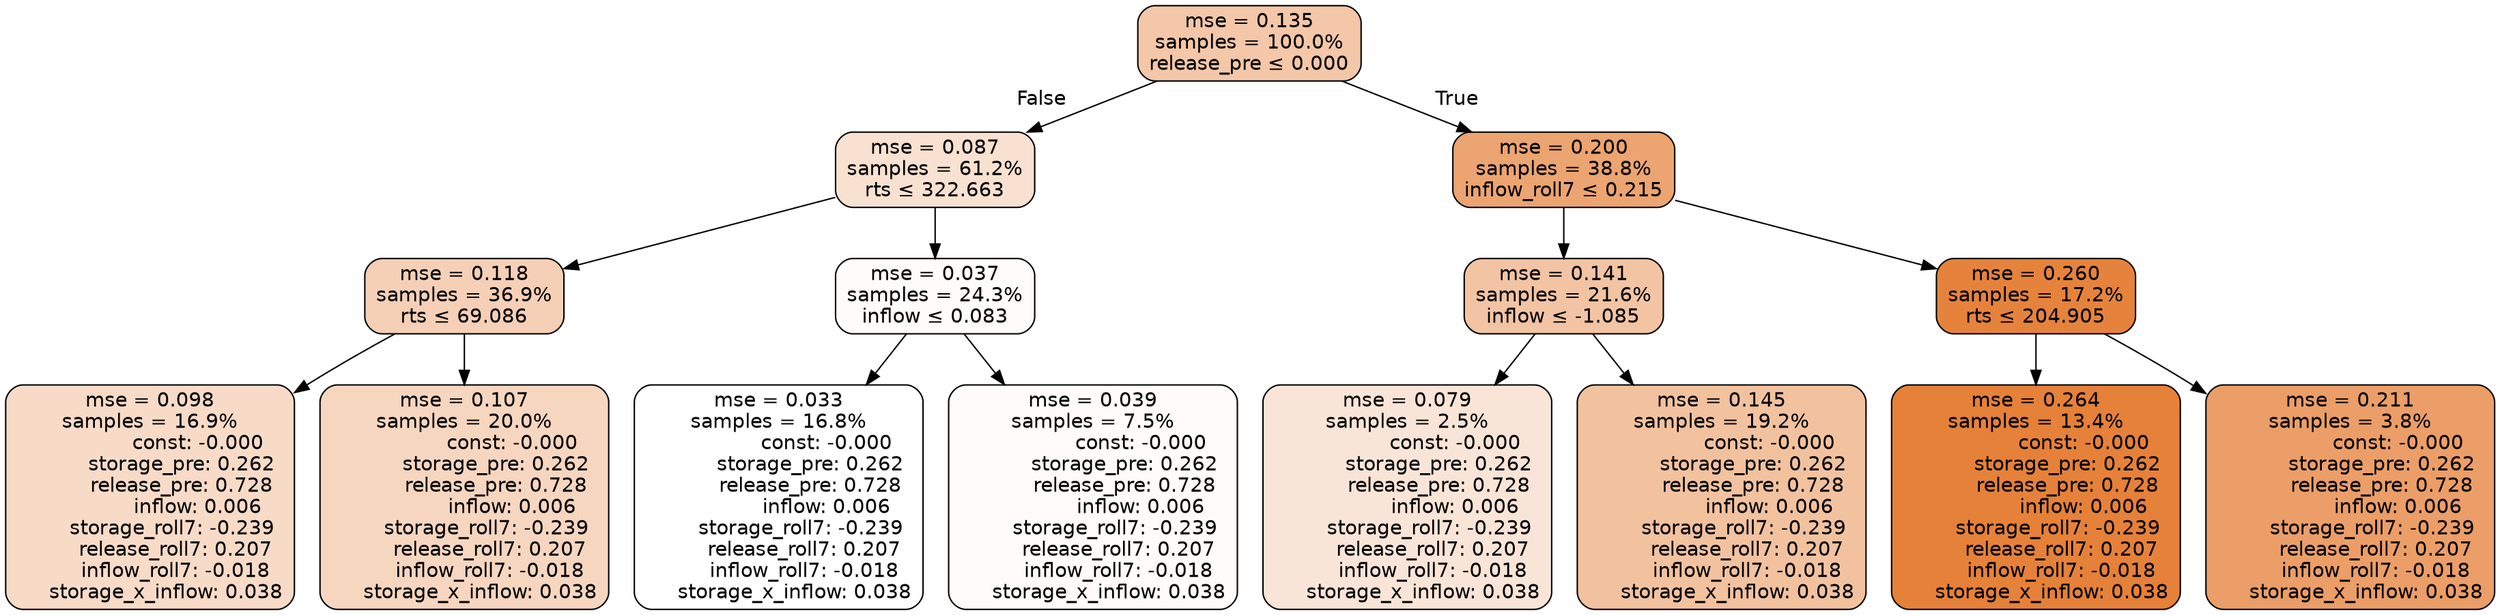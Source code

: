 digraph tree {
node [shape=rectangle, style="filled, rounded", color="black", fontname=helvetica] ;
edge [fontname=helvetica] ;
	"0" [label="mse = 0.135
samples = 100.0%
release_pre &le; 0.000", fillcolor="#f3c7a8"]
	"1" [label="mse = 0.087
samples = 61.2%
rts &le; 322.663", fillcolor="#f8e1d0"]
	"2" [label="mse = 0.118
samples = 36.9%
rts &le; 69.086", fillcolor="#f5d0b6"]
	"3" [label="mse = 0.098
samples = 16.9%
               const: -0.000
          storage_pre: 0.262
          release_pre: 0.728
               inflow: 0.006
       storage_roll7: -0.239
        release_roll7: 0.207
        inflow_roll7: -0.018
     storage_x_inflow: 0.038", fillcolor="#f7dbc7"]
	"4" [label="mse = 0.107
samples = 20.0%
               const: -0.000
          storage_pre: 0.262
          release_pre: 0.728
               inflow: 0.006
       storage_roll7: -0.239
        release_roll7: 0.207
        inflow_roll7: -0.018
     storage_x_inflow: 0.038", fillcolor="#f6d6bf"]
	"5" [label="mse = 0.037
samples = 24.3%
inflow &le; 0.083", fillcolor="#fefcfb"]
	"6" [label="mse = 0.033
samples = 16.8%
               const: -0.000
          storage_pre: 0.262
          release_pre: 0.728
               inflow: 0.006
       storage_roll7: -0.239
        release_roll7: 0.207
        inflow_roll7: -0.018
     storage_x_inflow: 0.038", fillcolor="#ffffff"]
	"7" [label="mse = 0.039
samples = 7.5%
               const: -0.000
          storage_pre: 0.262
          release_pre: 0.728
               inflow: 0.006
       storage_roll7: -0.239
        release_roll7: 0.207
        inflow_roll7: -0.018
     storage_x_inflow: 0.038", fillcolor="#fefbfa"]
	"8" [label="mse = 0.200
samples = 38.8%
inflow_roll7 &le; 0.215", fillcolor="#eca470"]
	"9" [label="mse = 0.141
samples = 21.6%
inflow &le; -1.085", fillcolor="#f2c4a3"]
	"10" [label="mse = 0.079
samples = 2.5%
               const: -0.000
          storage_pre: 0.262
          release_pre: 0.728
               inflow: 0.006
       storage_roll7: -0.239
        release_roll7: 0.207
        inflow_roll7: -0.018
     storage_x_inflow: 0.038", fillcolor="#f9e5d7"]
	"11" [label="mse = 0.145
samples = 19.2%
               const: -0.000
          storage_pre: 0.262
          release_pre: 0.728
               inflow: 0.006
       storage_roll7: -0.239
        release_roll7: 0.207
        inflow_roll7: -0.018
     storage_x_inflow: 0.038", fillcolor="#f2c29f"]
	"12" [label="mse = 0.260
samples = 17.2%
rts &le; 204.905", fillcolor="#e5833c"]
	"13" [label="mse = 0.264
samples = 13.4%
               const: -0.000
          storage_pre: 0.262
          release_pre: 0.728
               inflow: 0.006
       storage_roll7: -0.239
        release_roll7: 0.207
        inflow_roll7: -0.018
     storage_x_inflow: 0.038", fillcolor="#e58139"]
	"14" [label="mse = 0.211
samples = 3.8%
               const: -0.000
          storage_pre: 0.262
          release_pre: 0.728
               inflow: 0.006
       storage_roll7: -0.239
        release_roll7: 0.207
        inflow_roll7: -0.018
     storage_x_inflow: 0.038", fillcolor="#eb9e67"]

	"0" -> "1" [labeldistance=2.5, labelangle=45, headlabel="False"]
	"1" -> "2"
	"2" -> "3"
	"2" -> "4"
	"1" -> "5"
	"5" -> "6"
	"5" -> "7"
	"0" -> "8" [labeldistance=2.5, labelangle=-45, headlabel="True"]
	"8" -> "9"
	"9" -> "10"
	"9" -> "11"
	"8" -> "12"
	"12" -> "13"
	"12" -> "14"
}